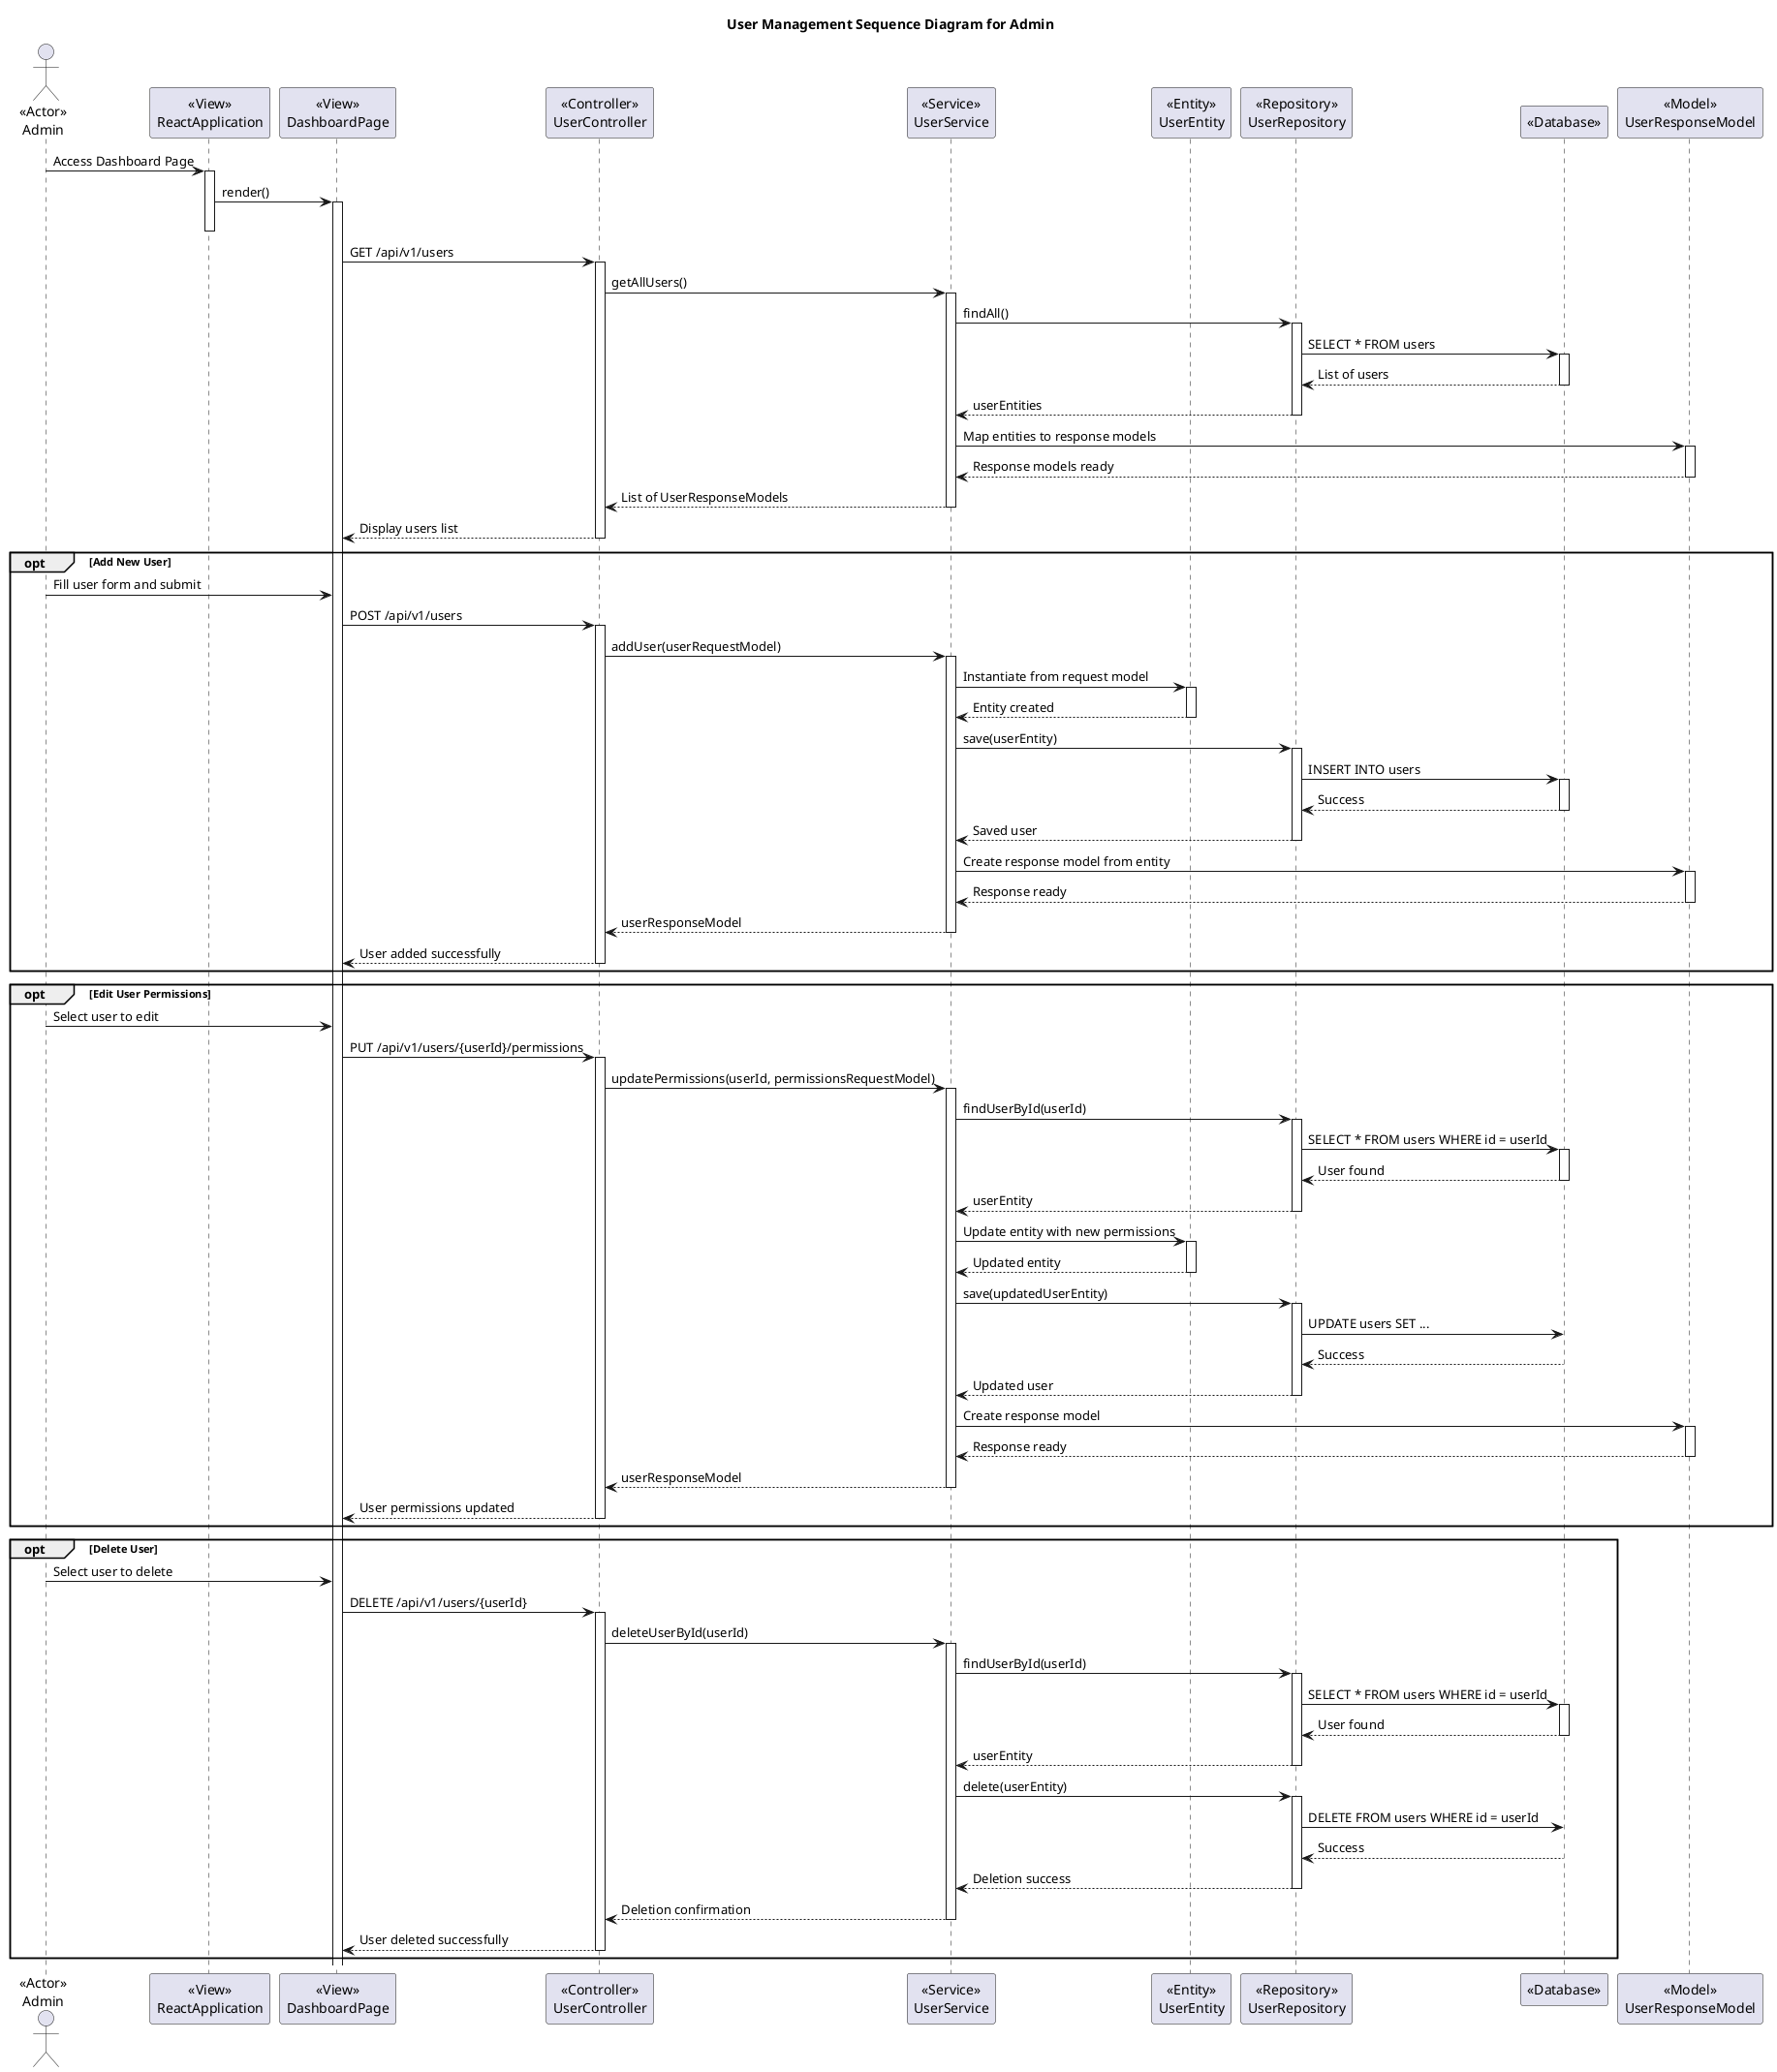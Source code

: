 @startuml
title User Management Sequence Diagram for Admin

actor Admin as "<<Actor>>\nAdmin"

participant ReactApplication as "<<View>>\nReactApplication"
participant DashboardPage as "<<View>>\nDashboardPage"
participant UserController as "<<Controller>>\nUserController"
participant UserService as "<<Service>>\nUserService"
participant UserEntity as "<<Entity>>\nUserEntity"
participant UserRepository as "<<Repository>>\nUserRepository"
participant Database as "<<Database>>"
participant UserResponseModel as "<<Model>>\nUserResponseModel"

Admin -> ReactApplication : Access Dashboard Page
activate ReactApplication

ReactApplication -> DashboardPage : render()
activate DashboardPage
deactivate ReactApplication

DashboardPage -> UserController : GET /api/v1/users
activate UserController

UserController -> UserService : getAllUsers()
activate UserService

UserService -> UserRepository : findAll()
activate UserRepository

UserRepository -> Database : SELECT * FROM users
activate Database
Database --> UserRepository : List of users
deactivate Database

UserRepository --> UserService : userEntities
deactivate UserRepository

UserService -> UserResponseModel : Map entities to response models
activate UserResponseModel
UserResponseModel --> UserService : Response models ready
deactivate UserResponseModel

UserService --> UserController : List of UserResponseModels
deactivate UserService

UserController --> DashboardPage : Display users list
deactivate UserController

opt Add New User
    Admin -> DashboardPage : Fill user form and submit
    DashboardPage -> UserController : POST /api/v1/users
    activate UserController

    UserController -> UserService : addUser(userRequestModel)
    activate UserService

    UserService -> UserEntity : Instantiate from request model
    activate UserEntity
    UserEntity --> UserService : Entity created
    deactivate UserEntity

    UserService -> UserRepository : save(userEntity)
    activate UserRepository
    UserRepository -> Database : INSERT INTO users
    activate Database
    Database --> UserRepository : Success
    deactivate Database
    UserRepository --> UserService : Saved user
    deactivate UserRepository

    UserService -> UserResponseModel : Create response model from entity
    activate UserResponseModel
    UserResponseModel --> UserService : Response ready
    deactivate UserResponseModel

    UserService --> UserController : userResponseModel
    deactivate UserService
    UserController --> DashboardPage : User added successfully
    deactivate UserController
end

opt Edit User Permissions
    Admin -> DashboardPage : Select user to edit
    DashboardPage -> UserController : PUT /api/v1/users/{userId}/permissions
    activate UserController

    UserController -> UserService : updatePermissions(userId, permissionsRequestModel)
    activate UserService

    UserService -> UserRepository : findUserById(userId)
    activate UserRepository
    UserRepository -> Database : SELECT * FROM users WHERE id = userId
    activate Database
    Database --> UserRepository : User found
    deactivate Database
    UserRepository --> UserService : userEntity
    deactivate UserRepository

    UserService -> UserEntity : Update entity with new permissions
    activate UserEntity
    UserEntity --> UserService : Updated entity
    deactivate UserEntity

    UserService -> UserRepository : save(updatedUserEntity)
    activate UserRepository
    UserRepository -> Database : UPDATE users SET ...
    Database --> UserRepository : Success
    deactivate Database
    UserRepository --> UserService : Updated user
    deactivate UserRepository

    UserService -> UserResponseModel : Create response model
    activate UserResponseModel
    UserResponseModel --> UserService : Response ready
    deactivate UserResponseModel

    UserService --> UserController : userResponseModel
    deactivate UserService
    UserController --> DashboardPage : User permissions updated
    deactivate UserController
end

opt Delete User
    Admin -> DashboardPage : Select user to delete
    DashboardPage -> UserController : DELETE /api/v1/users/{userId}
    activate UserController

    UserController -> UserService : deleteUserById(userId)
    activate UserService

    UserService -> UserRepository : findUserById(userId)
    activate UserRepository
    UserRepository -> Database : SELECT * FROM users WHERE id = userId
    activate Database
    Database --> UserRepository : User found
    deactivate Database
    UserRepository --> UserService : userEntity
    deactivate UserRepository

    UserService -> UserRepository : delete(userEntity)
    activate UserRepository
    UserRepository -> Database : DELETE FROM users WHERE id = userId
    Database --> UserRepository : Success
    deactivate Database
    UserRepository --> UserService : Deletion success
    deactivate UserRepository

    UserService --> UserController : Deletion confirmation
    deactivate UserService
    UserController --> DashboardPage : User deleted successfully
    deactivate UserController
end

@enduml
